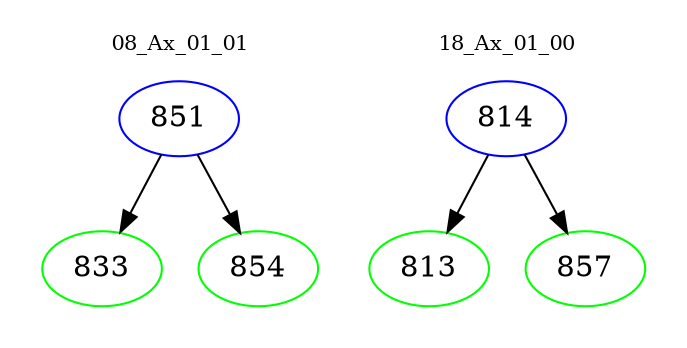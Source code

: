 digraph{
subgraph cluster_0 {
color = white
label = "08_Ax_01_01";
fontsize=10;
T0_851 [label="851", color="blue"]
T0_851 -> T0_833 [color="black"]
T0_833 [label="833", color="green"]
T0_851 -> T0_854 [color="black"]
T0_854 [label="854", color="green"]
}
subgraph cluster_1 {
color = white
label = "18_Ax_01_00";
fontsize=10;
T1_814 [label="814", color="blue"]
T1_814 -> T1_813 [color="black"]
T1_813 [label="813", color="green"]
T1_814 -> T1_857 [color="black"]
T1_857 [label="857", color="green"]
}
}
